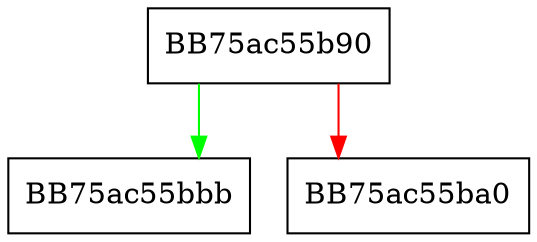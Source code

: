 digraph gsfx_unpack {
  node [shape="box"];
  graph [splines=ortho];
  BB75ac55b90 -> BB75ac55bbb [color="green"];
  BB75ac55b90 -> BB75ac55ba0 [color="red"];
}